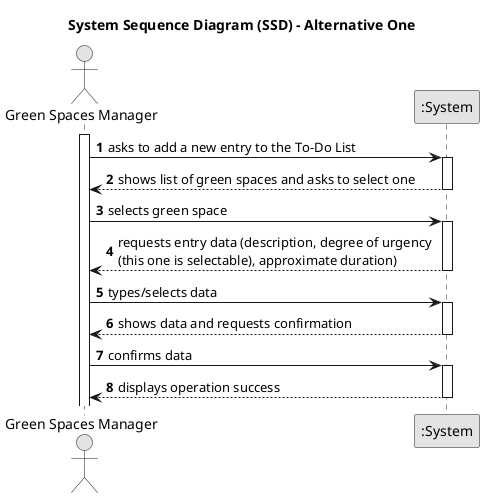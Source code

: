 @startuml
skinparam monochrome true
skinparam packageStyle rectangle
skinparam shadowing false

title System Sequence Diagram (SSD) - Alternative One

autonumber

actor "Green Spaces Manager" as GSM
participant ":System" as System

activate GSM

    GSM -> System : asks to add a new entry to the To-Do List
    activate System

        System --> GSM : shows list of green spaces and asks to select one
    deactivate System

    GSM -> System : selects green space
    activate System

    System --> GSM : requests entry data (description, degree of urgency \n(this one is selectable), approximate duration)
    deactivate System

    GSM -> System : types/selects data
    activate System

    System --> GSM : shows data and requests confirmation
    deactivate System

    GSM -> System : confirms data
    activate System

    System --> GSM : displays operation success
    deactivate System

@enduml